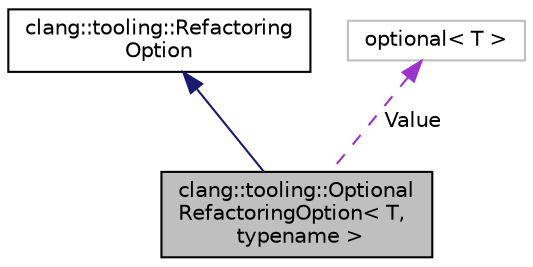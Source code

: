 digraph "clang::tooling::OptionalRefactoringOption&lt; T, typename &gt;"
{
 // LATEX_PDF_SIZE
  bgcolor="transparent";
  edge [fontname="Helvetica",fontsize="10",labelfontname="Helvetica",labelfontsize="10"];
  node [fontname="Helvetica",fontsize="10",shape=record];
  Node1 [label="clang::tooling::Optional\lRefactoringOption\< T,\l typename \>",height=0.2,width=0.4,color="black", fillcolor="grey75", style="filled", fontcolor="black",tooltip="A refactoring option that stores a value of type T."];
  Node2 -> Node1 [dir="back",color="midnightblue",fontsize="10",style="solid",fontname="Helvetica"];
  Node2 [label="clang::tooling::Refactoring\lOption",height=0.2,width=0.4,color="black",URL="$classclang_1_1tooling_1_1RefactoringOption.html",tooltip="A refactoring option is an interface that describes a value that has an impact on the outcome of a re..."];
  Node3 -> Node1 [dir="back",color="darkorchid3",fontsize="10",style="dashed",label=" Value" ,fontname="Helvetica"];
  Node3 [label="optional\< T \>",height=0.2,width=0.4,color="grey75",tooltip=" "];
}
